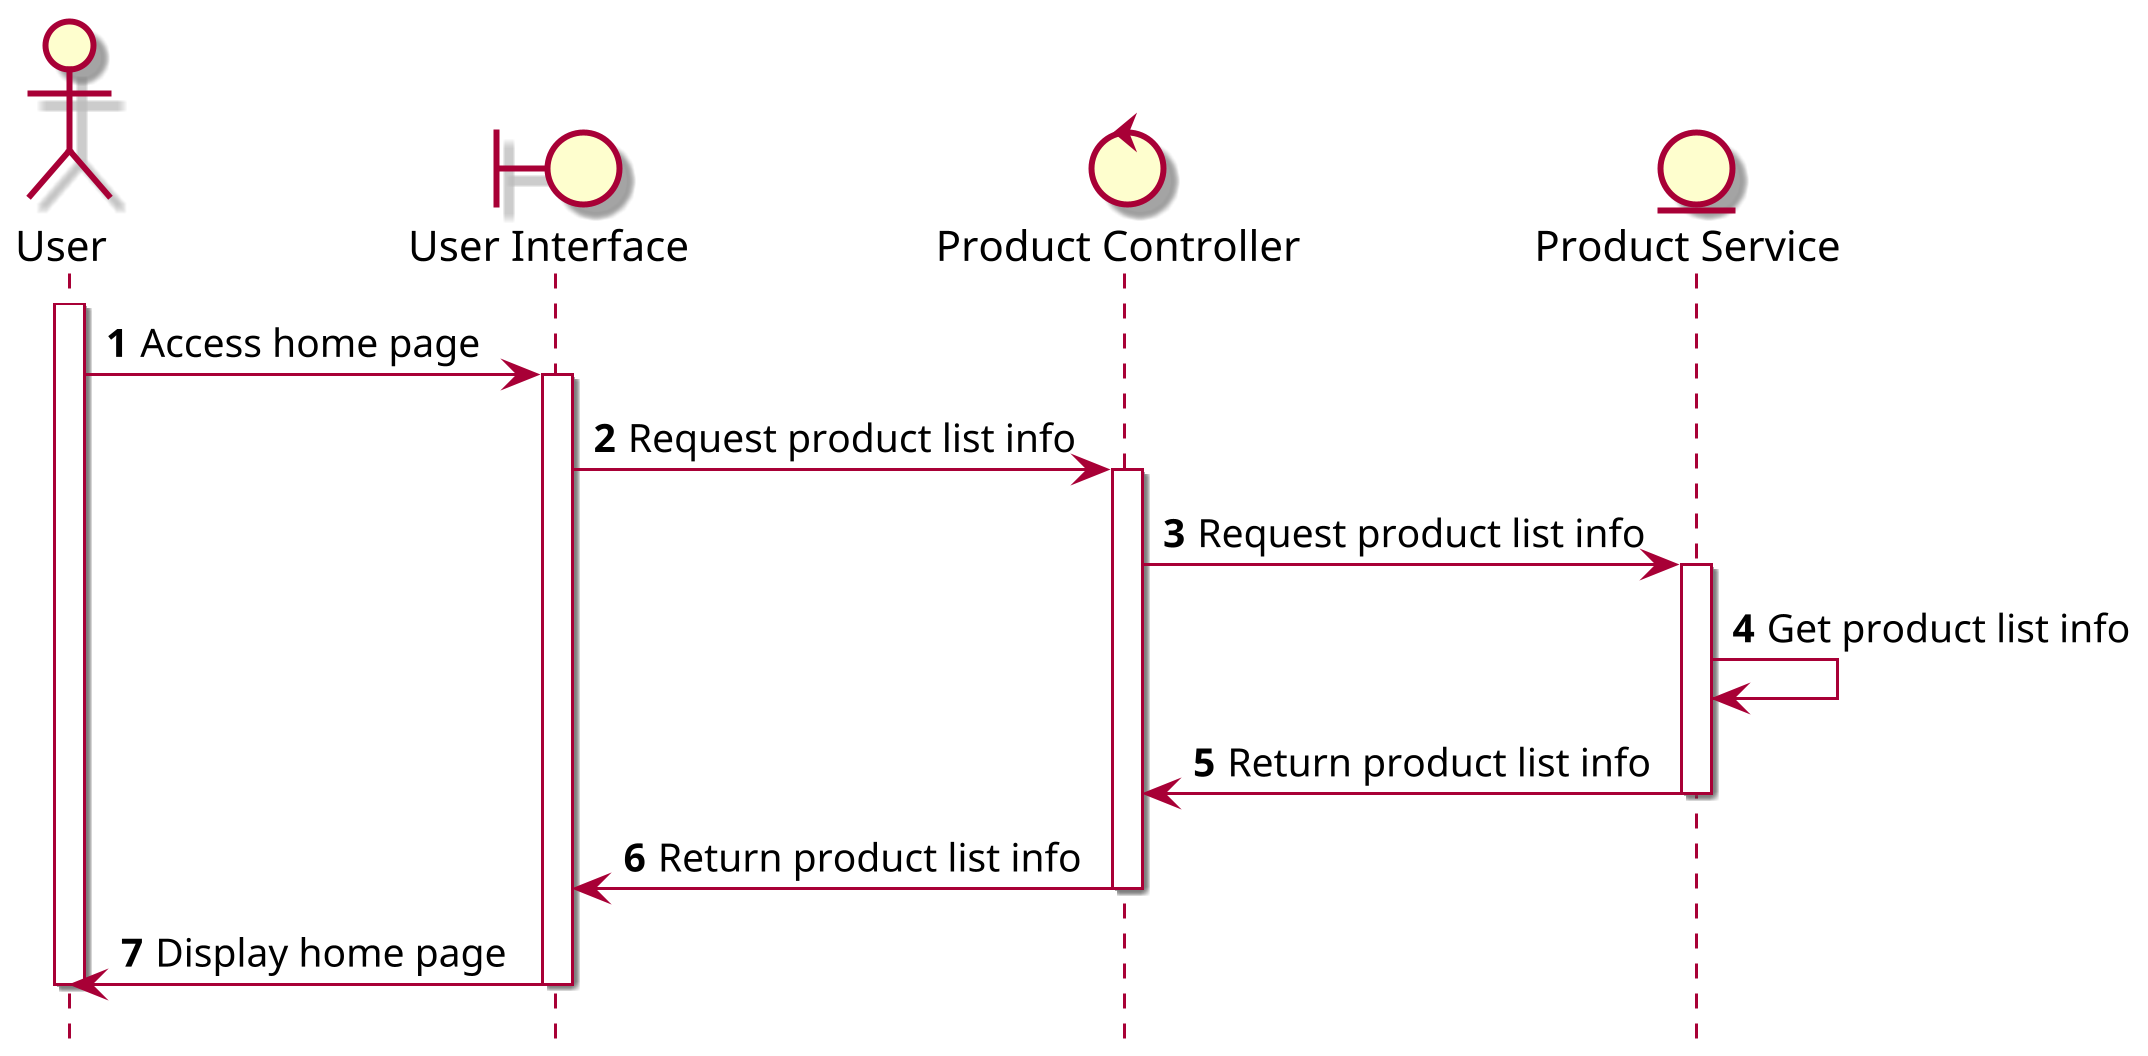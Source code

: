 @startuml SQ3_ViewProductList

skin rose
scale 3
hide footbox

actor "User" as user
boundary "User Interface" as ui
control "Product Controller" as aCon
entity "Product Service" as aSer

autonumber
user++
user -> ui++ : Access home page
ui -> aCon++ : Request product list info
aCon -> aSer++ : Request product list info
aSer -> aSer : Get product list info
aSer -> aCon-- : Return product list info
aCon -> ui-- : Return product list info
ui -> user-- : Display home page
user--
@enduml